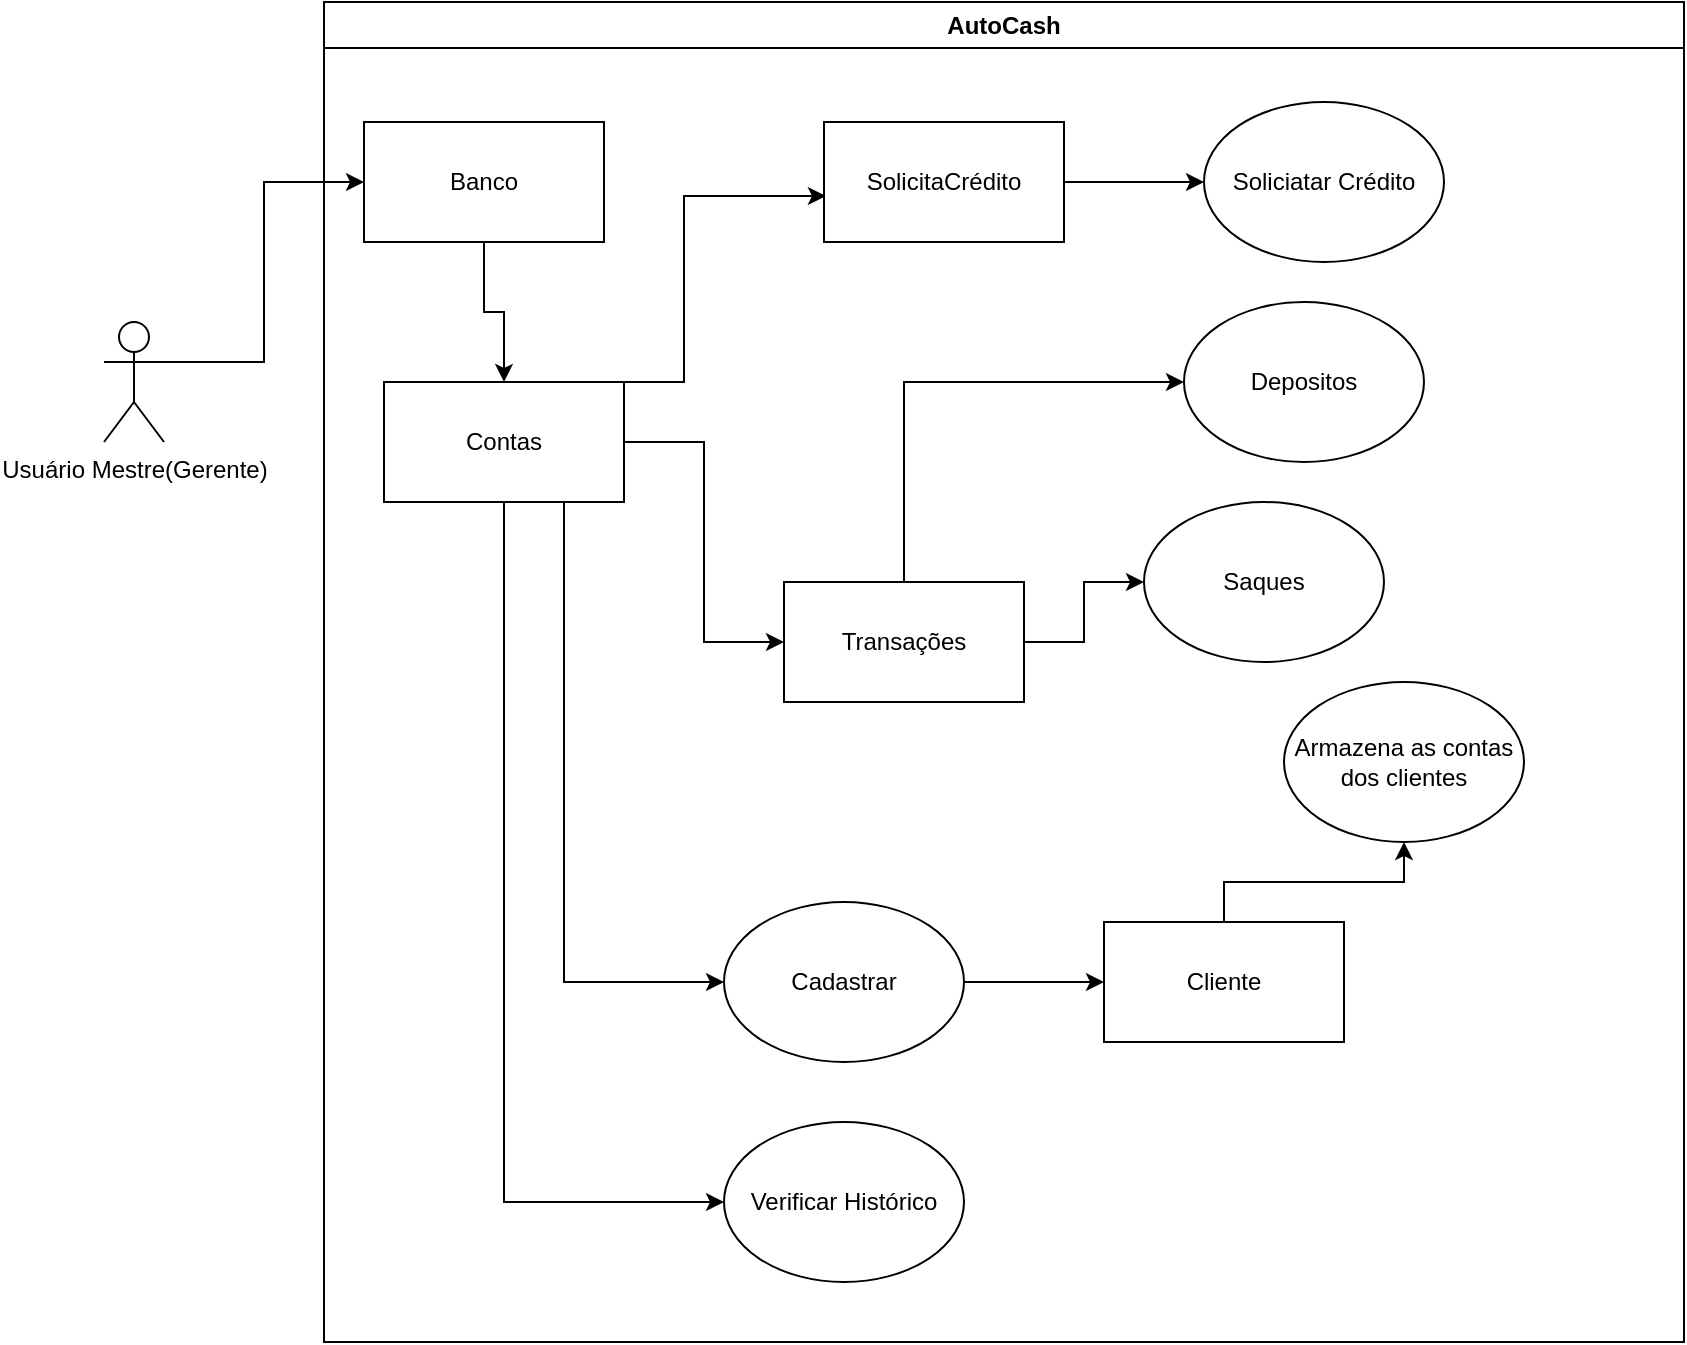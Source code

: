 <mxfile version="21.3.2" type="github">
  <diagram name="Página-1" id="yYYur9y8kuDgpSH_VH22">
    <mxGraphModel dx="1633" dy="483" grid="1" gridSize="10" guides="1" tooltips="1" connect="1" arrows="1" fold="1" page="1" pageScale="1" pageWidth="827" pageHeight="1169" math="0" shadow="0">
      <root>
        <mxCell id="0" />
        <mxCell id="1" parent="0" />
        <mxCell id="XhFESAYXLOcGuzse1d62-15" style="edgeStyle=orthogonalEdgeStyle;rounded=0;orthogonalLoop=1;jettySize=auto;html=1;exitX=1;exitY=0.333;exitDx=0;exitDy=0;exitPerimeter=0;entryX=0;entryY=0.5;entryDx=0;entryDy=0;" parent="1" source="XhFESAYXLOcGuzse1d62-1" target="XhFESAYXLOcGuzse1d62-14" edge="1">
          <mxGeometry relative="1" as="geometry" />
        </mxCell>
        <mxCell id="XhFESAYXLOcGuzse1d62-1" value="Usuário Mestre(Gerente)" style="shape=umlActor;verticalLabelPosition=bottom;verticalAlign=top;html=1;outlineConnect=0;" parent="1" vertex="1">
          <mxGeometry x="30" y="190" width="30" height="60" as="geometry" />
        </mxCell>
        <mxCell id="XhFESAYXLOcGuzse1d62-2" value="AutoCash" style="swimlane;whiteSpace=wrap;html=1;" parent="1" vertex="1">
          <mxGeometry x="140" y="30" width="680" height="670" as="geometry" />
        </mxCell>
        <mxCell id="gHLTcPCr11RhFiqcX0Ko-7" style="edgeStyle=orthogonalEdgeStyle;rounded=0;orthogonalLoop=1;jettySize=auto;html=1;exitX=0.5;exitY=0;exitDx=0;exitDy=0;entryX=0.5;entryY=1;entryDx=0;entryDy=0;" edge="1" parent="XhFESAYXLOcGuzse1d62-2" source="XhFESAYXLOcGuzse1d62-3" target="gHLTcPCr11RhFiqcX0Ko-6">
          <mxGeometry relative="1" as="geometry" />
        </mxCell>
        <mxCell id="XhFESAYXLOcGuzse1d62-3" value="Cliente" style="rounded=0;whiteSpace=wrap;html=1;" parent="XhFESAYXLOcGuzse1d62-2" vertex="1">
          <mxGeometry x="390" y="460" width="120" height="60" as="geometry" />
        </mxCell>
        <mxCell id="gHLTcPCr11RhFiqcX0Ko-4" style="edgeStyle=orthogonalEdgeStyle;rounded=0;orthogonalLoop=1;jettySize=auto;html=1;exitX=1;exitY=0.5;exitDx=0;exitDy=0;" edge="1" parent="XhFESAYXLOcGuzse1d62-2" source="XhFESAYXLOcGuzse1d62-4" target="XhFESAYXLOcGuzse1d62-3">
          <mxGeometry relative="1" as="geometry" />
        </mxCell>
        <mxCell id="XhFESAYXLOcGuzse1d62-4" value="Cadastrar" style="ellipse;whiteSpace=wrap;html=1;" parent="XhFESAYXLOcGuzse1d62-2" vertex="1">
          <mxGeometry x="200" y="450" width="120" height="80" as="geometry" />
        </mxCell>
        <mxCell id="gHLTcPCr11RhFiqcX0Ko-17" style="edgeStyle=orthogonalEdgeStyle;rounded=0;orthogonalLoop=1;jettySize=auto;html=1;exitX=0.5;exitY=0;exitDx=0;exitDy=0;entryX=0;entryY=0.5;entryDx=0;entryDy=0;" edge="1" parent="XhFESAYXLOcGuzse1d62-2" source="XhFESAYXLOcGuzse1d62-6" target="gHLTcPCr11RhFiqcX0Ko-11">
          <mxGeometry relative="1" as="geometry" />
        </mxCell>
        <mxCell id="gHLTcPCr11RhFiqcX0Ko-18" style="edgeStyle=orthogonalEdgeStyle;rounded=0;orthogonalLoop=1;jettySize=auto;html=1;exitX=1;exitY=0.5;exitDx=0;exitDy=0;" edge="1" parent="XhFESAYXLOcGuzse1d62-2" source="XhFESAYXLOcGuzse1d62-6" target="gHLTcPCr11RhFiqcX0Ko-10">
          <mxGeometry relative="1" as="geometry" />
        </mxCell>
        <mxCell id="XhFESAYXLOcGuzse1d62-6" value="Transações" style="rounded=0;whiteSpace=wrap;html=1;" parent="XhFESAYXLOcGuzse1d62-2" vertex="1">
          <mxGeometry x="230" y="290" width="120" height="60" as="geometry" />
        </mxCell>
        <mxCell id="gHLTcPCr11RhFiqcX0Ko-9" style="edgeStyle=orthogonalEdgeStyle;rounded=0;orthogonalLoop=1;jettySize=auto;html=1;exitX=0.5;exitY=1;exitDx=0;exitDy=0;entryX=0;entryY=0.5;entryDx=0;entryDy=0;" edge="1" parent="XhFESAYXLOcGuzse1d62-2" source="XhFESAYXLOcGuzse1d62-8" target="gHLTcPCr11RhFiqcX0Ko-8">
          <mxGeometry relative="1" as="geometry" />
        </mxCell>
        <mxCell id="gHLTcPCr11RhFiqcX0Ko-14" style="edgeStyle=orthogonalEdgeStyle;rounded=0;orthogonalLoop=1;jettySize=auto;html=1;exitX=0.75;exitY=1;exitDx=0;exitDy=0;entryX=0;entryY=0.5;entryDx=0;entryDy=0;" edge="1" parent="XhFESAYXLOcGuzse1d62-2" source="XhFESAYXLOcGuzse1d62-8" target="XhFESAYXLOcGuzse1d62-4">
          <mxGeometry relative="1" as="geometry" />
        </mxCell>
        <mxCell id="gHLTcPCr11RhFiqcX0Ko-16" style="edgeStyle=orthogonalEdgeStyle;rounded=0;orthogonalLoop=1;jettySize=auto;html=1;exitX=1;exitY=0.5;exitDx=0;exitDy=0;entryX=0;entryY=0.5;entryDx=0;entryDy=0;" edge="1" parent="XhFESAYXLOcGuzse1d62-2" source="XhFESAYXLOcGuzse1d62-8" target="XhFESAYXLOcGuzse1d62-6">
          <mxGeometry relative="1" as="geometry" />
        </mxCell>
        <mxCell id="gHLTcPCr11RhFiqcX0Ko-21" style="edgeStyle=orthogonalEdgeStyle;rounded=0;orthogonalLoop=1;jettySize=auto;html=1;exitX=0.75;exitY=0;exitDx=0;exitDy=0;entryX=0.008;entryY=0.617;entryDx=0;entryDy=0;entryPerimeter=0;" edge="1" parent="XhFESAYXLOcGuzse1d62-2" source="XhFESAYXLOcGuzse1d62-8" target="gHLTcPCr11RhFiqcX0Ko-19">
          <mxGeometry relative="1" as="geometry">
            <Array as="points">
              <mxPoint x="180" y="190" />
              <mxPoint x="180" y="97" />
            </Array>
          </mxGeometry>
        </mxCell>
        <mxCell id="XhFESAYXLOcGuzse1d62-8" value="Contas" style="rounded=0;whiteSpace=wrap;html=1;" parent="XhFESAYXLOcGuzse1d62-2" vertex="1">
          <mxGeometry x="30" y="190" width="120" height="60" as="geometry" />
        </mxCell>
        <mxCell id="gHLTcPCr11RhFiqcX0Ko-1" style="edgeStyle=orthogonalEdgeStyle;rounded=0;orthogonalLoop=1;jettySize=auto;html=1;exitX=0.5;exitY=1;exitDx=0;exitDy=0;" edge="1" parent="XhFESAYXLOcGuzse1d62-2" source="XhFESAYXLOcGuzse1d62-14" target="XhFESAYXLOcGuzse1d62-8">
          <mxGeometry relative="1" as="geometry" />
        </mxCell>
        <mxCell id="XhFESAYXLOcGuzse1d62-14" value="Banco" style="rounded=0;whiteSpace=wrap;html=1;" parent="XhFESAYXLOcGuzse1d62-2" vertex="1">
          <mxGeometry x="20" y="60" width="120" height="60" as="geometry" />
        </mxCell>
        <mxCell id="gHLTcPCr11RhFiqcX0Ko-6" value="Armazena as contas dos clientes" style="ellipse;whiteSpace=wrap;html=1;" vertex="1" parent="XhFESAYXLOcGuzse1d62-2">
          <mxGeometry x="480" y="340" width="120" height="80" as="geometry" />
        </mxCell>
        <mxCell id="gHLTcPCr11RhFiqcX0Ko-8" value="Verificar Histórico" style="ellipse;whiteSpace=wrap;html=1;" vertex="1" parent="XhFESAYXLOcGuzse1d62-2">
          <mxGeometry x="200" y="560" width="120" height="80" as="geometry" />
        </mxCell>
        <mxCell id="gHLTcPCr11RhFiqcX0Ko-10" value="Saques" style="ellipse;whiteSpace=wrap;html=1;" vertex="1" parent="XhFESAYXLOcGuzse1d62-2">
          <mxGeometry x="410" y="250" width="120" height="80" as="geometry" />
        </mxCell>
        <mxCell id="gHLTcPCr11RhFiqcX0Ko-11" value="Depositos" style="ellipse;whiteSpace=wrap;html=1;" vertex="1" parent="XhFESAYXLOcGuzse1d62-2">
          <mxGeometry x="430" y="150" width="120" height="80" as="geometry" />
        </mxCell>
        <mxCell id="gHLTcPCr11RhFiqcX0Ko-23" style="edgeStyle=orthogonalEdgeStyle;rounded=0;orthogonalLoop=1;jettySize=auto;html=1;exitX=1;exitY=0.5;exitDx=0;exitDy=0;entryX=0;entryY=0.5;entryDx=0;entryDy=0;" edge="1" parent="XhFESAYXLOcGuzse1d62-2" source="gHLTcPCr11RhFiqcX0Ko-19" target="gHLTcPCr11RhFiqcX0Ko-22">
          <mxGeometry relative="1" as="geometry" />
        </mxCell>
        <mxCell id="gHLTcPCr11RhFiqcX0Ko-19" value="SolicitaCrédito" style="rounded=0;whiteSpace=wrap;html=1;" vertex="1" parent="XhFESAYXLOcGuzse1d62-2">
          <mxGeometry x="250" y="60" width="120" height="60" as="geometry" />
        </mxCell>
        <mxCell id="gHLTcPCr11RhFiqcX0Ko-22" value="Soliciatar Crédito" style="ellipse;whiteSpace=wrap;html=1;" vertex="1" parent="XhFESAYXLOcGuzse1d62-2">
          <mxGeometry x="440" y="50" width="120" height="80" as="geometry" />
        </mxCell>
      </root>
    </mxGraphModel>
  </diagram>
</mxfile>
